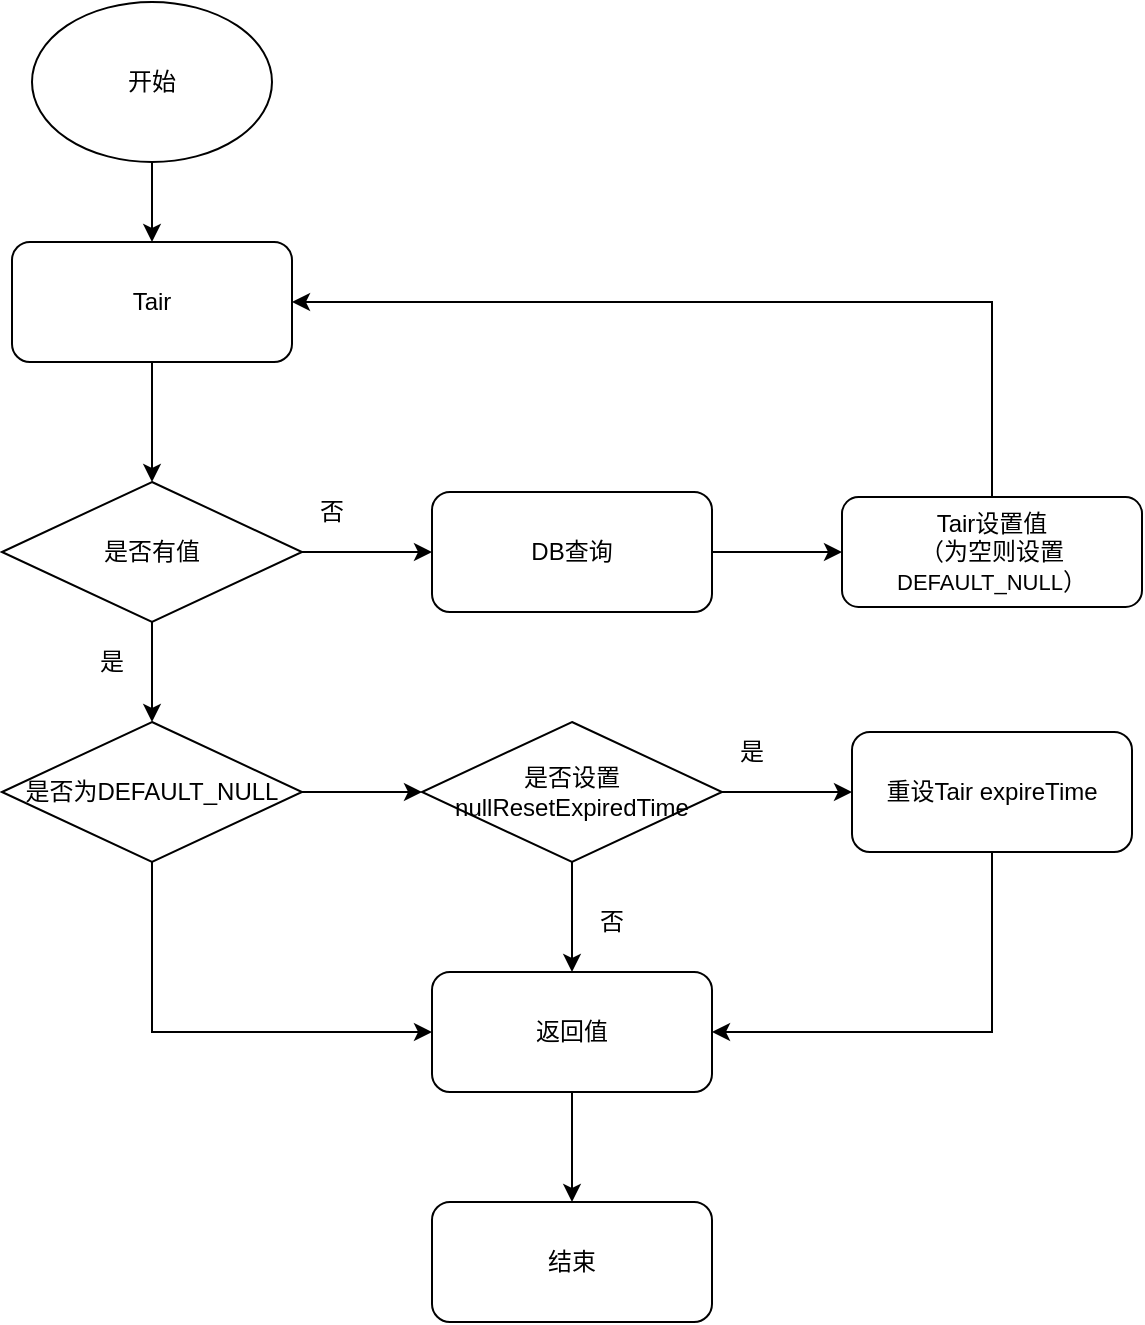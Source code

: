 <mxfile version="25.0.3">
  <diagram name="第 1 页" id="a4ExYnm9axwF2dc6-GhR">
    <mxGraphModel dx="1280" dy="677" grid="1" gridSize="10" guides="1" tooltips="1" connect="1" arrows="1" fold="1" page="1" pageScale="1" pageWidth="827" pageHeight="1169" math="0" shadow="0">
      <root>
        <mxCell id="0" />
        <mxCell id="1" parent="0" />
        <mxCell id="10Q4ESYdWesnceg-2t6Q-7" style="edgeStyle=orthogonalEdgeStyle;rounded=0;orthogonalLoop=1;jettySize=auto;html=1;exitX=0.5;exitY=1;exitDx=0;exitDy=0;entryX=0.5;entryY=0;entryDx=0;entryDy=0;" edge="1" parent="1" source="10Q4ESYdWesnceg-2t6Q-1" target="10Q4ESYdWesnceg-2t6Q-2">
          <mxGeometry relative="1" as="geometry" />
        </mxCell>
        <mxCell id="10Q4ESYdWesnceg-2t6Q-1" value="开始" style="ellipse;whiteSpace=wrap;html=1;fillColor=none;" vertex="1" parent="1">
          <mxGeometry x="230" y="70" width="120" height="80" as="geometry" />
        </mxCell>
        <mxCell id="10Q4ESYdWesnceg-2t6Q-8" style="edgeStyle=orthogonalEdgeStyle;rounded=0;orthogonalLoop=1;jettySize=auto;html=1;exitX=0.5;exitY=1;exitDx=0;exitDy=0;" edge="1" parent="1" source="10Q4ESYdWesnceg-2t6Q-2" target="10Q4ESYdWesnceg-2t6Q-3">
          <mxGeometry relative="1" as="geometry" />
        </mxCell>
        <mxCell id="10Q4ESYdWesnceg-2t6Q-2" value="Tair" style="rounded=1;whiteSpace=wrap;html=1;fillColor=none;" vertex="1" parent="1">
          <mxGeometry x="220" y="190" width="140" height="60" as="geometry" />
        </mxCell>
        <mxCell id="10Q4ESYdWesnceg-2t6Q-10" style="edgeStyle=orthogonalEdgeStyle;rounded=0;orthogonalLoop=1;jettySize=auto;html=1;exitX=1;exitY=0.5;exitDx=0;exitDy=0;entryX=0;entryY=0.5;entryDx=0;entryDy=0;" edge="1" parent="1" source="10Q4ESYdWesnceg-2t6Q-3" target="10Q4ESYdWesnceg-2t6Q-5">
          <mxGeometry relative="1" as="geometry" />
        </mxCell>
        <mxCell id="10Q4ESYdWesnceg-2t6Q-13" style="edgeStyle=orthogonalEdgeStyle;rounded=0;orthogonalLoop=1;jettySize=auto;html=1;exitX=0.5;exitY=1;exitDx=0;exitDy=0;entryX=0.5;entryY=0;entryDx=0;entryDy=0;" edge="1" parent="1" source="10Q4ESYdWesnceg-2t6Q-3" target="10Q4ESYdWesnceg-2t6Q-12">
          <mxGeometry relative="1" as="geometry" />
        </mxCell>
        <mxCell id="10Q4ESYdWesnceg-2t6Q-3" value="是否有值" style="rhombus;whiteSpace=wrap;html=1;fillColor=none;" vertex="1" parent="1">
          <mxGeometry x="215" y="310" width="150" height="70" as="geometry" />
        </mxCell>
        <mxCell id="10Q4ESYdWesnceg-2t6Q-4" value="结束" style="rounded=1;whiteSpace=wrap;html=1;fillColor=none;" vertex="1" parent="1">
          <mxGeometry x="430" y="670" width="140" height="60" as="geometry" />
        </mxCell>
        <mxCell id="10Q4ESYdWesnceg-2t6Q-6" style="edgeStyle=orthogonalEdgeStyle;rounded=0;orthogonalLoop=1;jettySize=auto;html=1;exitX=0.5;exitY=0;exitDx=0;exitDy=0;entryX=1;entryY=0.5;entryDx=0;entryDy=0;" edge="1" parent="1" source="10Q4ESYdWesnceg-2t6Q-30" target="10Q4ESYdWesnceg-2t6Q-2">
          <mxGeometry relative="1" as="geometry" />
        </mxCell>
        <mxCell id="10Q4ESYdWesnceg-2t6Q-31" style="edgeStyle=orthogonalEdgeStyle;rounded=0;orthogonalLoop=1;jettySize=auto;html=1;exitX=1;exitY=0.5;exitDx=0;exitDy=0;entryX=0;entryY=0.5;entryDx=0;entryDy=0;" edge="1" parent="1" source="10Q4ESYdWesnceg-2t6Q-5" target="10Q4ESYdWesnceg-2t6Q-30">
          <mxGeometry relative="1" as="geometry" />
        </mxCell>
        <mxCell id="10Q4ESYdWesnceg-2t6Q-5" value="DB查询" style="rounded=1;whiteSpace=wrap;html=1;fillColor=none;" vertex="1" parent="1">
          <mxGeometry x="430" y="315" width="140" height="60" as="geometry" />
        </mxCell>
        <mxCell id="10Q4ESYdWesnceg-2t6Q-17" style="edgeStyle=orthogonalEdgeStyle;rounded=0;orthogonalLoop=1;jettySize=auto;html=1;exitX=0.5;exitY=1;exitDx=0;exitDy=0;entryX=0;entryY=0.5;entryDx=0;entryDy=0;" edge="1" parent="1" source="10Q4ESYdWesnceg-2t6Q-12" target="10Q4ESYdWesnceg-2t6Q-14">
          <mxGeometry relative="1" as="geometry" />
        </mxCell>
        <mxCell id="10Q4ESYdWesnceg-2t6Q-29" style="edgeStyle=orthogonalEdgeStyle;rounded=0;orthogonalLoop=1;jettySize=auto;html=1;exitX=1;exitY=0.5;exitDx=0;exitDy=0;entryX=0;entryY=0.5;entryDx=0;entryDy=0;" edge="1" parent="1" source="10Q4ESYdWesnceg-2t6Q-12" target="10Q4ESYdWesnceg-2t6Q-16">
          <mxGeometry relative="1" as="geometry" />
        </mxCell>
        <mxCell id="10Q4ESYdWesnceg-2t6Q-12" value="是否为DEFAULT_NULL" style="rhombus;whiteSpace=wrap;html=1;fillColor=none;" vertex="1" parent="1">
          <mxGeometry x="215" y="430" width="150" height="70" as="geometry" />
        </mxCell>
        <mxCell id="10Q4ESYdWesnceg-2t6Q-18" style="edgeStyle=orthogonalEdgeStyle;rounded=0;orthogonalLoop=1;jettySize=auto;html=1;exitX=0.5;exitY=1;exitDx=0;exitDy=0;entryX=0.5;entryY=0;entryDx=0;entryDy=0;" edge="1" parent="1" source="10Q4ESYdWesnceg-2t6Q-14" target="10Q4ESYdWesnceg-2t6Q-4">
          <mxGeometry relative="1" as="geometry" />
        </mxCell>
        <mxCell id="10Q4ESYdWesnceg-2t6Q-14" value="返回值" style="rounded=1;whiteSpace=wrap;html=1;fillColor=none;" vertex="1" parent="1">
          <mxGeometry x="430" y="555" width="140" height="60" as="geometry" />
        </mxCell>
        <mxCell id="10Q4ESYdWesnceg-2t6Q-21" style="edgeStyle=orthogonalEdgeStyle;rounded=0;orthogonalLoop=1;jettySize=auto;html=1;exitX=0.5;exitY=1;exitDx=0;exitDy=0;entryX=1;entryY=0.5;entryDx=0;entryDy=0;" edge="1" parent="1" source="10Q4ESYdWesnceg-2t6Q-15" target="10Q4ESYdWesnceg-2t6Q-14">
          <mxGeometry relative="1" as="geometry" />
        </mxCell>
        <mxCell id="10Q4ESYdWesnceg-2t6Q-15" value="重设Tair expireTime" style="rounded=1;whiteSpace=wrap;html=1;fillColor=none;" vertex="1" parent="1">
          <mxGeometry x="640" y="435" width="140" height="60" as="geometry" />
        </mxCell>
        <mxCell id="10Q4ESYdWesnceg-2t6Q-19" style="edgeStyle=orthogonalEdgeStyle;rounded=0;orthogonalLoop=1;jettySize=auto;html=1;exitX=0.5;exitY=1;exitDx=0;exitDy=0;entryX=0.5;entryY=0;entryDx=0;entryDy=0;" edge="1" parent="1" source="10Q4ESYdWesnceg-2t6Q-16" target="10Q4ESYdWesnceg-2t6Q-14">
          <mxGeometry relative="1" as="geometry" />
        </mxCell>
        <mxCell id="10Q4ESYdWesnceg-2t6Q-20" style="edgeStyle=orthogonalEdgeStyle;rounded=0;orthogonalLoop=1;jettySize=auto;html=1;exitX=1;exitY=0.5;exitDx=0;exitDy=0;entryX=0;entryY=0.5;entryDx=0;entryDy=0;" edge="1" parent="1" source="10Q4ESYdWesnceg-2t6Q-16" target="10Q4ESYdWesnceg-2t6Q-15">
          <mxGeometry relative="1" as="geometry" />
        </mxCell>
        <mxCell id="10Q4ESYdWesnceg-2t6Q-16" value="是否设置nullResetExpiredTime" style="rhombus;whiteSpace=wrap;html=1;fillColor=none;" vertex="1" parent="1">
          <mxGeometry x="425" y="430" width="150" height="70" as="geometry" />
        </mxCell>
        <mxCell id="10Q4ESYdWesnceg-2t6Q-22" value="是" style="text;html=1;align=center;verticalAlign=middle;whiteSpace=wrap;rounded=0;" vertex="1" parent="1">
          <mxGeometry x="250" y="390" width="40" height="20" as="geometry" />
        </mxCell>
        <mxCell id="10Q4ESYdWesnceg-2t6Q-26" value="否" style="text;html=1;align=center;verticalAlign=middle;whiteSpace=wrap;rounded=0;" vertex="1" parent="1">
          <mxGeometry x="360" y="315" width="40" height="20" as="geometry" />
        </mxCell>
        <mxCell id="10Q4ESYdWesnceg-2t6Q-27" value="是" style="text;html=1;align=center;verticalAlign=middle;whiteSpace=wrap;rounded=0;" vertex="1" parent="1">
          <mxGeometry x="570" y="435" width="40" height="20" as="geometry" />
        </mxCell>
        <mxCell id="10Q4ESYdWesnceg-2t6Q-28" value="否" style="text;html=1;align=center;verticalAlign=middle;whiteSpace=wrap;rounded=0;" vertex="1" parent="1">
          <mxGeometry x="500" y="520" width="40" height="20" as="geometry" />
        </mxCell>
        <mxCell id="10Q4ESYdWesnceg-2t6Q-30" value="Tair设置值&lt;div&gt;（为空则设置&lt;span style=&quot;background-color: initial;&quot;&gt;&lt;font style=&quot;font-size: 11px;&quot;&gt;DEFAULT_NULL&lt;/font&gt;&lt;/span&gt;&lt;span style=&quot;background-color: initial;&quot;&gt;）&lt;/span&gt;&lt;/div&gt;" style="rounded=1;whiteSpace=wrap;html=1;fillColor=none;align=center;" vertex="1" parent="1">
          <mxGeometry x="635" y="317.5" width="150" height="55" as="geometry" />
        </mxCell>
      </root>
    </mxGraphModel>
  </diagram>
</mxfile>
